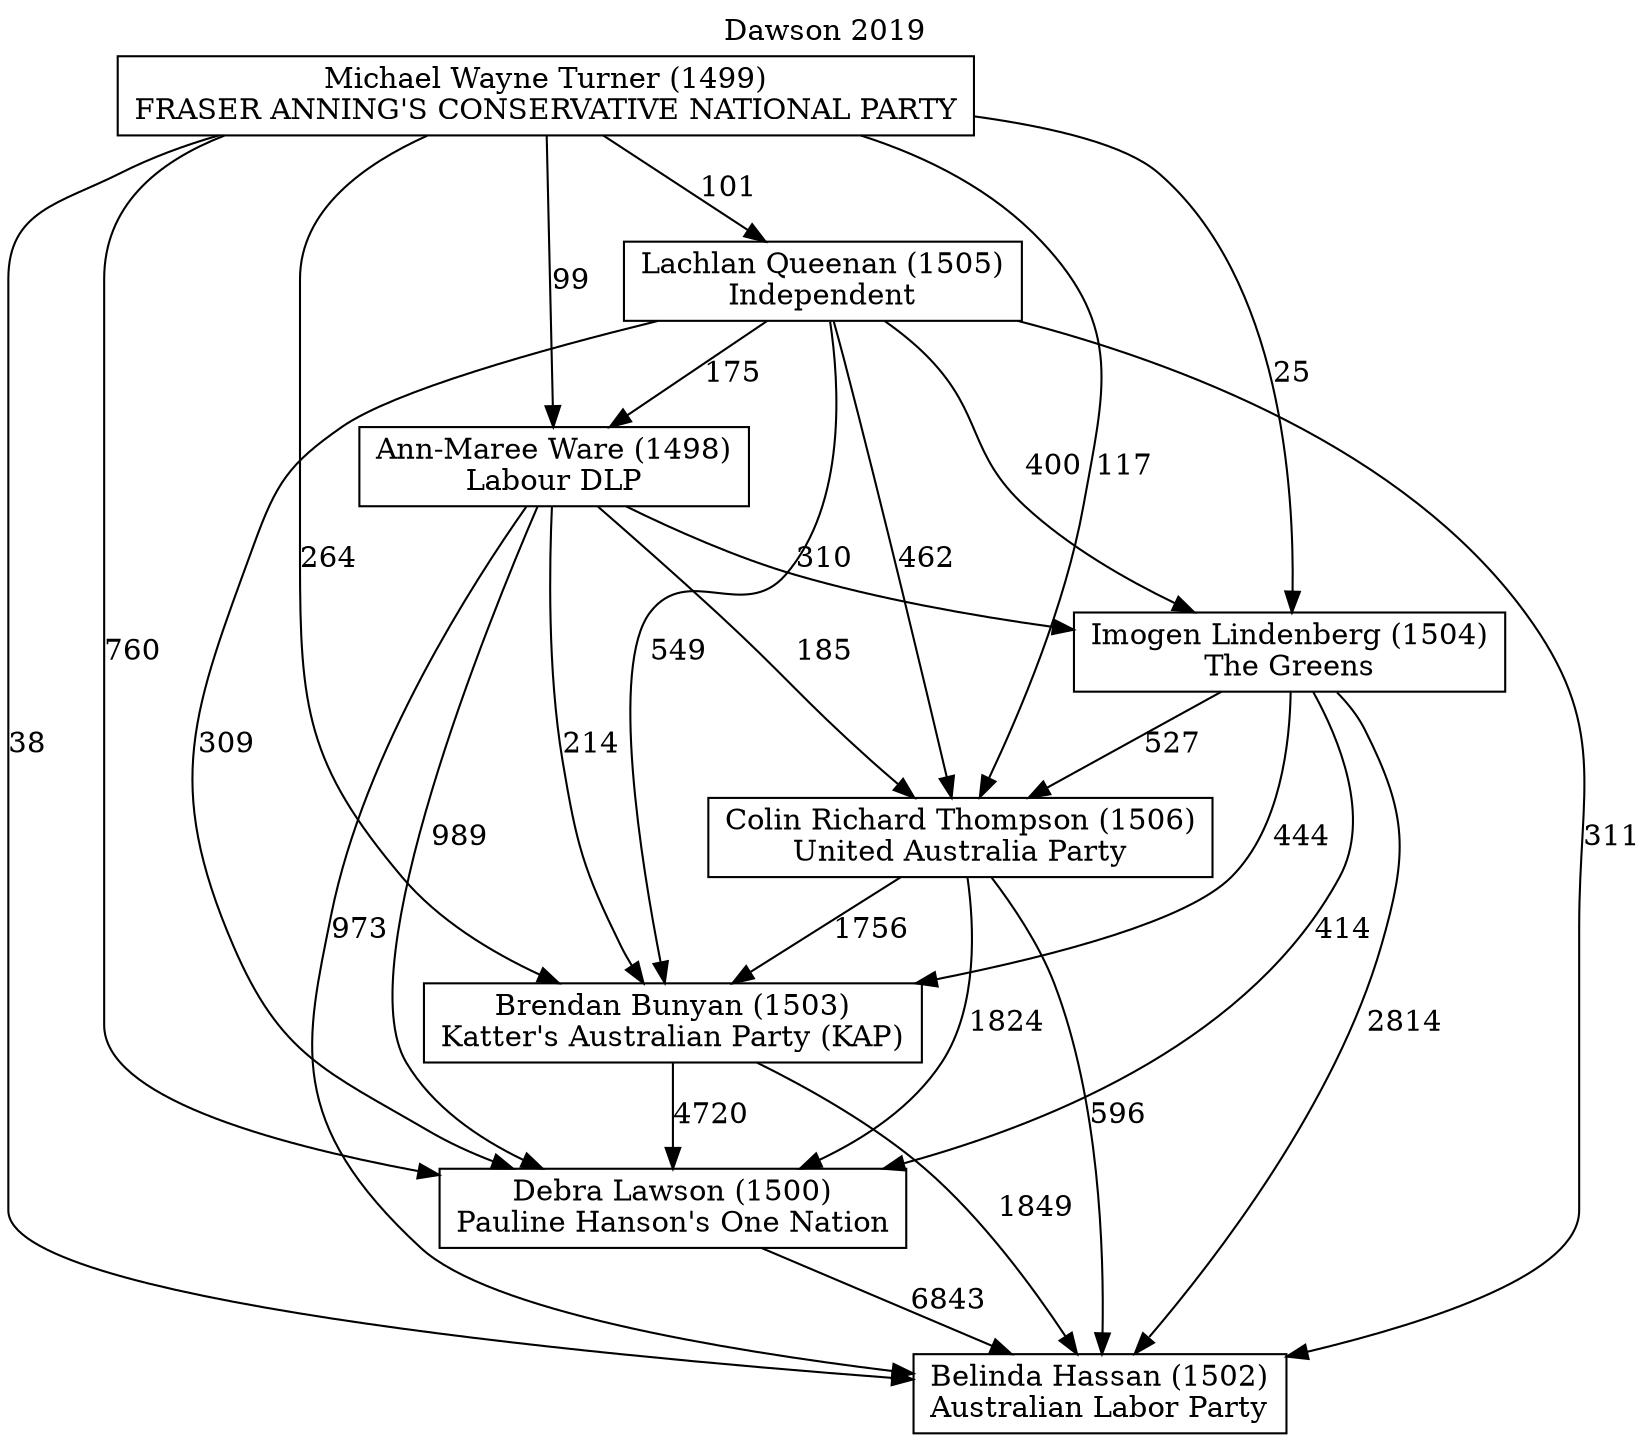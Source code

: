 // House preference flow
digraph "Belinda Hassan (1502)_Dawson_2019" {
	graph [label="Dawson 2019" labelloc=t mclimit=10]
	node [shape=box]
	"Ann-Maree Ware (1498)" [label="Ann-Maree Ware (1498)
Labour DLP"]
	"Belinda Hassan (1502)" [label="Belinda Hassan (1502)
Australian Labor Party"]
	"Brendan Bunyan (1503)" [label="Brendan Bunyan (1503)
Katter's Australian Party (KAP)"]
	"Colin Richard Thompson (1506)" [label="Colin Richard Thompson (1506)
United Australia Party"]
	"Debra Lawson (1500)" [label="Debra Lawson (1500)
Pauline Hanson's One Nation"]
	"Imogen Lindenberg (1504)" [label="Imogen Lindenberg (1504)
The Greens"]
	"Lachlan Queenan (1505)" [label="Lachlan Queenan (1505)
Independent"]
	"Michael Wayne Turner (1499)" [label="Michael Wayne Turner (1499)
FRASER ANNING'S CONSERVATIVE NATIONAL PARTY"]
	"Ann-Maree Ware (1498)" -> "Belinda Hassan (1502)" [label=973]
	"Ann-Maree Ware (1498)" -> "Brendan Bunyan (1503)" [label=214]
	"Ann-Maree Ware (1498)" -> "Colin Richard Thompson (1506)" [label=185]
	"Ann-Maree Ware (1498)" -> "Debra Lawson (1500)" [label=989]
	"Ann-Maree Ware (1498)" -> "Imogen Lindenberg (1504)" [label=310]
	"Brendan Bunyan (1503)" -> "Belinda Hassan (1502)" [label=1849]
	"Brendan Bunyan (1503)" -> "Debra Lawson (1500)" [label=4720]
	"Colin Richard Thompson (1506)" -> "Belinda Hassan (1502)" [label=596]
	"Colin Richard Thompson (1506)" -> "Brendan Bunyan (1503)" [label=1756]
	"Colin Richard Thompson (1506)" -> "Debra Lawson (1500)" [label=1824]
	"Debra Lawson (1500)" -> "Belinda Hassan (1502)" [label=6843]
	"Imogen Lindenberg (1504)" -> "Belinda Hassan (1502)" [label=2814]
	"Imogen Lindenberg (1504)" -> "Brendan Bunyan (1503)" [label=444]
	"Imogen Lindenberg (1504)" -> "Colin Richard Thompson (1506)" [label=527]
	"Imogen Lindenberg (1504)" -> "Debra Lawson (1500)" [label=414]
	"Lachlan Queenan (1505)" -> "Ann-Maree Ware (1498)" [label=175]
	"Lachlan Queenan (1505)" -> "Belinda Hassan (1502)" [label=311]
	"Lachlan Queenan (1505)" -> "Brendan Bunyan (1503)" [label=549]
	"Lachlan Queenan (1505)" -> "Colin Richard Thompson (1506)" [label=462]
	"Lachlan Queenan (1505)" -> "Debra Lawson (1500)" [label=309]
	"Lachlan Queenan (1505)" -> "Imogen Lindenberg (1504)" [label=400]
	"Michael Wayne Turner (1499)" -> "Ann-Maree Ware (1498)" [label=99]
	"Michael Wayne Turner (1499)" -> "Belinda Hassan (1502)" [label=38]
	"Michael Wayne Turner (1499)" -> "Brendan Bunyan (1503)" [label=264]
	"Michael Wayne Turner (1499)" -> "Colin Richard Thompson (1506)" [label=117]
	"Michael Wayne Turner (1499)" -> "Debra Lawson (1500)" [label=760]
	"Michael Wayne Turner (1499)" -> "Imogen Lindenberg (1504)" [label=25]
	"Michael Wayne Turner (1499)" -> "Lachlan Queenan (1505)" [label=101]
}
